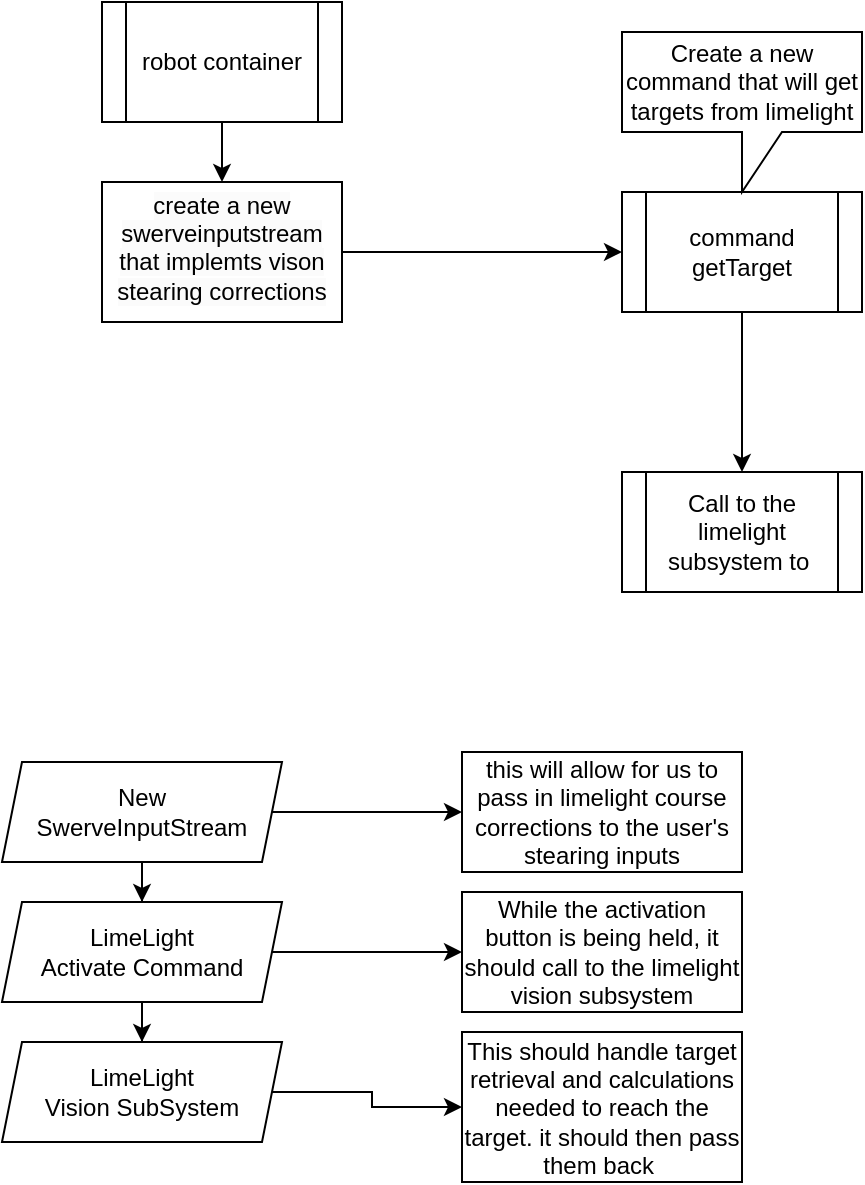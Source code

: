 <mxfile version="24.7.8" pages="2">
  <diagram name="Page-1" id="0rpQPjOwYsWJOKX8VRgC">
    <mxGraphModel dx="3354" dy="1356" grid="1" gridSize="10" guides="1" tooltips="1" connect="1" arrows="1" fold="1" page="1" pageScale="1" pageWidth="850" pageHeight="1100" math="0" shadow="0">
      <root>
        <mxCell id="0" />
        <mxCell id="1" parent="0" />
        <mxCell id="eah_Wrp4yX6WBgLpeoJf-4" value="" style="edgeStyle=orthogonalEdgeStyle;rounded=0;orthogonalLoop=1;jettySize=auto;html=1;" parent="1" source="eah_Wrp4yX6WBgLpeoJf-1" target="eah_Wrp4yX6WBgLpeoJf-8" edge="1">
          <mxGeometry relative="1" as="geometry">
            <mxPoint x="140" y="220" as="targetPoint" />
          </mxGeometry>
        </mxCell>
        <mxCell id="eah_Wrp4yX6WBgLpeoJf-1" value="robot container" style="shape=process;whiteSpace=wrap;html=1;backgroundOutline=1;" parent="1" vertex="1">
          <mxGeometry x="80" y="80" width="120" height="60" as="geometry" />
        </mxCell>
        <mxCell id="eah_Wrp4yX6WBgLpeoJf-15" value="" style="edgeStyle=orthogonalEdgeStyle;rounded=0;orthogonalLoop=1;jettySize=auto;html=1;" parent="1" source="eah_Wrp4yX6WBgLpeoJf-2" target="eah_Wrp4yX6WBgLpeoJf-14" edge="1">
          <mxGeometry relative="1" as="geometry" />
        </mxCell>
        <mxCell id="eah_Wrp4yX6WBgLpeoJf-2" value="command&lt;div&gt;get&lt;span style=&quot;background-color: initial;&quot;&gt;Target&lt;/span&gt;&lt;/div&gt;" style="shape=process;whiteSpace=wrap;html=1;backgroundOutline=1;" parent="1" vertex="1">
          <mxGeometry x="340" y="175" width="120" height="60" as="geometry" />
        </mxCell>
        <mxCell id="eah_Wrp4yX6WBgLpeoJf-10" style="edgeStyle=orthogonalEdgeStyle;rounded=0;orthogonalLoop=1;jettySize=auto;html=1;exitX=1;exitY=0.5;exitDx=0;exitDy=0;entryX=0;entryY=0.5;entryDx=0;entryDy=0;" parent="1" source="eah_Wrp4yX6WBgLpeoJf-8" target="eah_Wrp4yX6WBgLpeoJf-2" edge="1">
          <mxGeometry relative="1" as="geometry" />
        </mxCell>
        <mxCell id="eah_Wrp4yX6WBgLpeoJf-8" value="&#xa;&lt;span style=&quot;color: rgb(0, 0, 0); font-family: Helvetica; font-size: 12px; font-style: normal; font-variant-ligatures: normal; font-variant-caps: normal; font-weight: 400; letter-spacing: normal; orphans: 2; text-indent: 0px; text-transform: none; widows: 2; word-spacing: 0px; -webkit-text-stroke-width: 0px; white-space: normal; background-color: rgb(251, 251, 251); text-decoration-thickness: initial; text-decoration-style: initial; text-decoration-color: initial; float: none; display: inline !important;&quot;&gt;create a new swerveinputstream that implemts vison stearing corrections&lt;/span&gt;&#xa;&#xa;" style="rounded=0;whiteSpace=wrap;html=1;align=center;spacingTop=10;" parent="1" vertex="1">
          <mxGeometry x="80" y="170" width="120" height="70" as="geometry" />
        </mxCell>
        <mxCell id="eah_Wrp4yX6WBgLpeoJf-11" value="Create a new command that will get targets from limelight" style="shape=callout;whiteSpace=wrap;html=1;perimeter=calloutPerimeter;" parent="1" vertex="1">
          <mxGeometry x="340" y="95" width="120" height="80" as="geometry" />
        </mxCell>
        <mxCell id="eah_Wrp4yX6WBgLpeoJf-14" value="Call to the limelight subsystem to&amp;nbsp;" style="shape=process;whiteSpace=wrap;html=1;backgroundOutline=1;" parent="1" vertex="1">
          <mxGeometry x="340" y="315" width="120" height="60" as="geometry" />
        </mxCell>
        <mxCell id="eah_Wrp4yX6WBgLpeoJf-18" value="" style="edgeStyle=orthogonalEdgeStyle;rounded=0;orthogonalLoop=1;jettySize=auto;html=1;" parent="1" source="eah_Wrp4yX6WBgLpeoJf-16" target="eah_Wrp4yX6WBgLpeoJf-17" edge="1">
          <mxGeometry relative="1" as="geometry" />
        </mxCell>
        <mxCell id="eah_Wrp4yX6WBgLpeoJf-22" value="" style="edgeStyle=orthogonalEdgeStyle;rounded=0;orthogonalLoop=1;jettySize=auto;html=1;" parent="1" source="eah_Wrp4yX6WBgLpeoJf-16" target="eah_Wrp4yX6WBgLpeoJf-21" edge="1">
          <mxGeometry relative="1" as="geometry" />
        </mxCell>
        <mxCell id="eah_Wrp4yX6WBgLpeoJf-16" value="New&lt;div&gt;SwerveInputStream&lt;/div&gt;" style="shape=parallelogram;perimeter=parallelogramPerimeter;whiteSpace=wrap;html=1;fixedSize=1;size=10;" parent="1" vertex="1">
          <mxGeometry x="30" y="460" width="140" height="50" as="geometry" />
        </mxCell>
        <mxCell id="eah_Wrp4yX6WBgLpeoJf-20" value="" style="edgeStyle=orthogonalEdgeStyle;rounded=0;orthogonalLoop=1;jettySize=auto;html=1;" parent="1" source="eah_Wrp4yX6WBgLpeoJf-17" target="eah_Wrp4yX6WBgLpeoJf-19" edge="1">
          <mxGeometry relative="1" as="geometry" />
        </mxCell>
        <mxCell id="eah_Wrp4yX6WBgLpeoJf-24" value="" style="edgeStyle=orthogonalEdgeStyle;rounded=0;orthogonalLoop=1;jettySize=auto;html=1;" parent="1" source="eah_Wrp4yX6WBgLpeoJf-17" target="eah_Wrp4yX6WBgLpeoJf-23" edge="1">
          <mxGeometry relative="1" as="geometry" />
        </mxCell>
        <mxCell id="eah_Wrp4yX6WBgLpeoJf-17" value="LimeLight&lt;div&gt;Activate Command&lt;/div&gt;" style="shape=parallelogram;perimeter=parallelogramPerimeter;whiteSpace=wrap;html=1;fixedSize=1;size=10;" parent="1" vertex="1">
          <mxGeometry x="30" y="530" width="140" height="50" as="geometry" />
        </mxCell>
        <mxCell id="eah_Wrp4yX6WBgLpeoJf-26" value="" style="edgeStyle=orthogonalEdgeStyle;rounded=0;orthogonalLoop=1;jettySize=auto;html=1;" parent="1" source="eah_Wrp4yX6WBgLpeoJf-19" target="eah_Wrp4yX6WBgLpeoJf-25" edge="1">
          <mxGeometry relative="1" as="geometry" />
        </mxCell>
        <mxCell id="eah_Wrp4yX6WBgLpeoJf-19" value="LimeLight&lt;div&gt;Vision SubSystem&lt;/div&gt;" style="shape=parallelogram;perimeter=parallelogramPerimeter;whiteSpace=wrap;html=1;fixedSize=1;size=10;" parent="1" vertex="1">
          <mxGeometry x="30" y="600" width="140" height="50" as="geometry" />
        </mxCell>
        <mxCell id="eah_Wrp4yX6WBgLpeoJf-21" value="this will allow for us to pass in limelight course corrections to the user&#39;s stearing inputs" style="whiteSpace=wrap;html=1;" parent="1" vertex="1">
          <mxGeometry x="260" y="455" width="140" height="60" as="geometry" />
        </mxCell>
        <mxCell id="eah_Wrp4yX6WBgLpeoJf-23" value="While the activation button is being held, it should call to the limelight vision subsystem" style="whiteSpace=wrap;html=1;" parent="1" vertex="1">
          <mxGeometry x="260" y="525" width="140" height="60" as="geometry" />
        </mxCell>
        <mxCell id="eah_Wrp4yX6WBgLpeoJf-25" value="This should handle target retrieval and calculations needed to reach the target. it should then pass them back&amp;nbsp;" style="whiteSpace=wrap;html=1;" parent="1" vertex="1">
          <mxGeometry x="260" y="595" width="140" height="75" as="geometry" />
        </mxCell>
      </root>
    </mxGraphModel>
  </diagram>
  <diagram id="-WoqQx-fESFMOAoe_d0N" name="Page-2">
    <mxGraphModel dx="1231" dy="500" grid="1" gridSize="10" guides="1" tooltips="1" connect="1" arrows="1" fold="1" page="1" pageScale="1" pageWidth="850" pageHeight="1100" math="0" shadow="0">
      <root>
        <mxCell id="0" />
        <mxCell id="1" parent="0" />
        <mxCell id="YonnuxpWWJXZYO2jovRs-5" value="" style="edgeStyle=orthogonalEdgeStyle;rounded=0;orthogonalLoop=1;jettySize=auto;html=1;endArrow=none;endFill=0;strokeColor=#80FF00;" edge="1" parent="1" source="YonnuxpWWJXZYO2jovRs-1" target="YonnuxpWWJXZYO2jovRs-4">
          <mxGeometry relative="1" as="geometry" />
        </mxCell>
        <mxCell id="YonnuxpWWJXZYO2jovRs-1" value="RobotContainer" style="shape=hexagon;perimeter=hexagonPerimeter2;whiteSpace=wrap;html=1;fixedSize=1;fillColor=#fff2cc;strokeColor=#d6b656;" vertex="1" parent="1">
          <mxGeometry x="40" y="40" width="120" height="80" as="geometry" />
        </mxCell>
        <mxCell id="YonnuxpWWJXZYO2jovRs-12" style="edgeStyle=orthogonalEdgeStyle;rounded=0;orthogonalLoop=1;jettySize=auto;html=1;exitX=1;exitY=0.5;exitDx=0;exitDy=0;strokeColor=#FF0000;entryX=0.5;entryY=1;entryDx=0;entryDy=0;" edge="1" parent="1" source="YonnuxpWWJXZYO2jovRs-2" target="YonnuxpWWJXZYO2jovRs-13">
          <mxGeometry relative="1" as="geometry">
            <mxPoint x="240" y="330" as="targetPoint" />
            <Array as="points">
              <mxPoint x="230" y="450" />
            </Array>
          </mxGeometry>
        </mxCell>
        <mxCell id="YonnuxpWWJXZYO2jovRs-2" value="Subsystems" style="shape=hexagon;perimeter=hexagonPerimeter2;whiteSpace=wrap;html=1;fixedSize=1;fillColor=#fff2cc;strokeColor=#d6b656;" vertex="1" parent="1">
          <mxGeometry x="40" y="410" width="120" height="80" as="geometry" />
        </mxCell>
        <mxCell id="YonnuxpWWJXZYO2jovRs-10" value="" style="edgeStyle=orthogonalEdgeStyle;rounded=0;orthogonalLoop=1;jettySize=auto;html=1;endArrow=none;endFill=0;fillColor=#d5e8d4;strokeColor=#80FF00;" edge="1" parent="1" source="YonnuxpWWJXZYO2jovRs-3" target="YonnuxpWWJXZYO2jovRs-9">
          <mxGeometry relative="1" as="geometry" />
        </mxCell>
        <mxCell id="YonnuxpWWJXZYO2jovRs-15" style="edgeStyle=orthogonalEdgeStyle;rounded=0;orthogonalLoop=1;jettySize=auto;html=1;exitX=1;exitY=0.25;exitDx=0;exitDy=0;strokeColor=#FF0000;" edge="1" parent="1" source="YonnuxpWWJXZYO2jovRs-3" target="YonnuxpWWJXZYO2jovRs-16">
          <mxGeometry relative="1" as="geometry">
            <mxPoint x="240" y="200" as="targetPoint" />
          </mxGeometry>
        </mxCell>
        <mxCell id="YonnuxpWWJXZYO2jovRs-3" value="Commands" style="shape=hexagon;perimeter=hexagonPerimeter2;whiteSpace=wrap;html=1;fixedSize=1;fillColor=#fff2cc;strokeColor=#d6b656;" vertex="1" parent="1">
          <mxGeometry x="40" y="220" width="120" height="80" as="geometry" />
        </mxCell>
        <mxCell id="YonnuxpWWJXZYO2jovRs-6" style="edgeStyle=orthogonalEdgeStyle;rounded=0;orthogonalLoop=1;jettySize=auto;html=1;entryX=0.5;entryY=0;entryDx=0;entryDy=0;strokeColor=#80FF00;" edge="1" parent="1" source="YonnuxpWWJXZYO2jovRs-4" target="YonnuxpWWJXZYO2jovRs-3">
          <mxGeometry relative="1" as="geometry" />
        </mxCell>
        <mxCell id="YonnuxpWWJXZYO2jovRs-4" value="&lt;i style=&quot;font-size: 10px;&quot;&gt;&lt;font style=&quot;font-size: 10px;&quot;&gt;Houses keybindings/ commandbindings and calls to the Commands System&lt;/font&gt;&lt;/i&gt;" style="whiteSpace=wrap;html=1;align=left;fontSize=10;verticalAlign=middle;labelPosition=center;verticalLabelPosition=middle;labelBackgroundColor=none;labelBorderColor=none;spacing=2;spacingTop=-7;strokeColor=#80FF00;" vertex="1" parent="1">
          <mxGeometry x="40" y="140" width="120" height="60" as="geometry" />
        </mxCell>
        <mxCell id="YonnuxpWWJXZYO2jovRs-11" value="" style="edgeStyle=orthogonalEdgeStyle;rounded=0;orthogonalLoop=1;jettySize=auto;html=1;fillColor=#d5e8d4;strokeColor=#80FF00;" edge="1" parent="1" source="YonnuxpWWJXZYO2jovRs-9" target="YonnuxpWWJXZYO2jovRs-2">
          <mxGeometry relative="1" as="geometry" />
        </mxCell>
        <mxCell id="YonnuxpWWJXZYO2jovRs-9" value="&lt;font size=&quot;1&quot; style=&quot;&quot;&gt;&lt;i style=&quot;font-size: 9px;&quot;&gt;Commands import their respective Subsystems and imploment methods inside the class to atchieve a task that we call a command.&lt;/i&gt;&lt;/font&gt;" style="rounded=0;whiteSpace=wrap;html=1;align=left;fillColor=none;strokeColor=#80FF00;" vertex="1" parent="1">
          <mxGeometry x="40" y="320" width="120" height="70" as="geometry" />
        </mxCell>
        <mxCell id="YonnuxpWWJXZYO2jovRs-14" style="edgeStyle=orthogonalEdgeStyle;rounded=0;orthogonalLoop=1;jettySize=auto;html=1;exitX=0.5;exitY=0;exitDx=0;exitDy=0;entryX=1;entryY=0.75;entryDx=0;entryDy=0;fontColor=#FF0000;strokeColor=#FF0000;" edge="1" parent="1" source="YonnuxpWWJXZYO2jovRs-13" target="YonnuxpWWJXZYO2jovRs-3">
          <mxGeometry relative="1" as="geometry">
            <Array as="points">
              <mxPoint x="230" y="277" />
            </Array>
          </mxGeometry>
        </mxCell>
        <mxCell id="YonnuxpWWJXZYO2jovRs-13" value="&lt;i&gt;&lt;font style=&quot;font-size: 9px;&quot;&gt;A Subsystem must imploment all task that you want to be able to call upon in the Commands Class&lt;/font&gt;&lt;/i&gt;" style="rounded=0;html=1;strokeColor=#FF0000;align=left;verticalAlign=top;whiteSpace=wrap;spacing=2;spacingTop=-7;" vertex="1" parent="1">
          <mxGeometry x="170" y="320" width="120" height="70" as="geometry" />
        </mxCell>
        <mxCell id="YonnuxpWWJXZYO2jovRs-17" style="edgeStyle=orthogonalEdgeStyle;rounded=0;orthogonalLoop=1;jettySize=auto;html=1;exitX=0.5;exitY=0;exitDx=0;exitDy=0;entryX=1;entryY=0.5;entryDx=0;entryDy=0;strokeColor=#FF0000;" edge="1" parent="1" source="YonnuxpWWJXZYO2jovRs-16" target="YonnuxpWWJXZYO2jovRs-1">
          <mxGeometry relative="1" as="geometry" />
        </mxCell>
        <mxCell id="YonnuxpWWJXZYO2jovRs-16" value="&lt;font style=&quot;font-size: 9px;&quot;&gt;Commands are used to keep code clean and simple. this helps changes easier and reduces unintended bugs&amp;nbsp;&lt;/font&gt;" style="rounded=0;whiteSpace=wrap;html=1;align=left;strokeColor=#FF0000;" vertex="1" parent="1">
          <mxGeometry x="170" y="140" width="120" height="60" as="geometry" />
        </mxCell>
        <mxCell id="YonnuxpWWJXZYO2jovRs-18" value="" style="line;strokeWidth=2;direction=south;html=1;" vertex="1" parent="1">
          <mxGeometry x="310" y="40" width="10" height="460" as="geometry" />
        </mxCell>
        <mxCell id="YonnuxpWWJXZYO2jovRs-26" value="" style="edgeStyle=orthogonalEdgeStyle;rounded=0;orthogonalLoop=1;jettySize=auto;html=1;flowAnimation=1;exitX=0.375;exitY=1;exitDx=0;exitDy=0;entryX=0.5;entryY=0;entryDx=0;entryDy=0;endArrow=none;endFill=0;" edge="1" parent="1" source="YonnuxpWWJXZYO2jovRs-19" target="YonnuxpWWJXZYO2jovRs-25">
          <mxGeometry relative="1" as="geometry" />
        </mxCell>
        <mxCell id="YonnuxpWWJXZYO2jovRs-19" value="RobotContainer" style="shape=hexagon;perimeter=hexagonPerimeter2;whiteSpace=wrap;html=1;fixedSize=1;fillColor=#fff2cc;strokeColor=#d6b656;" vertex="1" parent="1">
          <mxGeometry x="360" y="40" width="120" height="80" as="geometry" />
        </mxCell>
        <mxCell id="YonnuxpWWJXZYO2jovRs-29" value="" style="edgeStyle=orthogonalEdgeStyle;rounded=0;orthogonalLoop=1;jettySize=auto;html=1;flowAnimation=1;exitX=0.332;exitY=0.999;exitDx=0;exitDy=0;exitPerimeter=0;endArrow=none;endFill=0;" edge="1" parent="1" source="YonnuxpWWJXZYO2jovRs-20" target="YonnuxpWWJXZYO2jovRs-28">
          <mxGeometry relative="1" as="geometry" />
        </mxCell>
        <mxCell id="YonnuxpWWJXZYO2jovRs-46" style="edgeStyle=orthogonalEdgeStyle;rounded=0;orthogonalLoop=1;jettySize=auto;html=1;exitX=0.625;exitY=0;exitDx=0;exitDy=0;entryX=1;entryY=0.5;entryDx=0;entryDy=0;flowAnimation=1;endArrow=none;endFill=0;" edge="1" parent="1" source="YonnuxpWWJXZYO2jovRs-20" target="YonnuxpWWJXZYO2jovRs-35">
          <mxGeometry relative="1" as="geometry">
            <Array as="points">
              <mxPoint x="555" y="138" />
            </Array>
          </mxGeometry>
        </mxCell>
        <mxCell id="YonnuxpWWJXZYO2jovRs-20" value="Commands" style="shape=hexagon;perimeter=hexagonPerimeter2;whiteSpace=wrap;html=1;fixedSize=1;fillColor=#fff2cc;strokeColor=#d6b656;" vertex="1" parent="1">
          <mxGeometry x="480" y="160" width="120" height="80" as="geometry" />
        </mxCell>
        <mxCell id="YonnuxpWWJXZYO2jovRs-32" value="" style="edgeStyle=orthogonalEdgeStyle;rounded=0;orthogonalLoop=1;jettySize=auto;html=1;flowAnimation=1;" edge="1" parent="1" source="YonnuxpWWJXZYO2jovRs-21" target="YonnuxpWWJXZYO2jovRs-31">
          <mxGeometry relative="1" as="geometry" />
        </mxCell>
        <mxCell id="YonnuxpWWJXZYO2jovRs-21" value="Subsystems" style="shape=hexagon;perimeter=hexagonPerimeter2;whiteSpace=wrap;html=1;fixedSize=1;fillColor=#fff2cc;strokeColor=#d6b656;" vertex="1" parent="1">
          <mxGeometry x="600" y="280" width="120" height="80" as="geometry" />
        </mxCell>
        <mxCell id="YonnuxpWWJXZYO2jovRs-27" style="edgeStyle=orthogonalEdgeStyle;rounded=0;orthogonalLoop=1;jettySize=auto;html=1;exitX=0.5;exitY=1;exitDx=0;exitDy=0;flowAnimation=1;" edge="1" parent="1" source="YonnuxpWWJXZYO2jovRs-25" target="YonnuxpWWJXZYO2jovRs-20">
          <mxGeometry relative="1" as="geometry" />
        </mxCell>
        <mxCell id="YonnuxpWWJXZYO2jovRs-37" value="1" style="edgeLabel;html=1;align=center;verticalAlign=middle;resizable=0;points=[];" vertex="1" connectable="0" parent="YonnuxpWWJXZYO2jovRs-27">
          <mxGeometry x="0.196" y="2" relative="1" as="geometry">
            <mxPoint as="offset" />
          </mxGeometry>
        </mxCell>
        <mxCell id="YonnuxpWWJXZYO2jovRs-25" value="&lt;font style=&quot;font-size: 8px;&quot;&gt;If &#39;A&#39; is pressed,&lt;/font&gt;&lt;div style=&quot;font-size: 8px;&quot;&gt;&lt;font style=&quot;font-size: 8px;&quot;&gt;call command.armUp&lt;/font&gt;&lt;/div&gt;" style="whiteSpace=wrap;html=1;fillColor=#f5f5f5;strokeColor=#666666;fontColor=#333333;glass=0;rounded=0;align=center;spacingTop=-5;" vertex="1" parent="1">
          <mxGeometry x="360" y="150" width="90" height="30" as="geometry" />
        </mxCell>
        <mxCell id="YonnuxpWWJXZYO2jovRs-30" style="edgeStyle=orthogonalEdgeStyle;rounded=0;orthogonalLoop=1;jettySize=auto;html=1;exitX=0.5;exitY=1;exitDx=0;exitDy=0;entryX=0;entryY=0.5;entryDx=0;entryDy=0;flowAnimation=1;" edge="1" parent="1" source="YonnuxpWWJXZYO2jovRs-28" target="YonnuxpWWJXZYO2jovRs-21">
          <mxGeometry relative="1" as="geometry" />
        </mxCell>
        <mxCell id="YonnuxpWWJXZYO2jovRs-39" value="2" style="edgeLabel;html=1;align=center;verticalAlign=middle;resizable=0;points=[];" vertex="1" connectable="0" parent="YonnuxpWWJXZYO2jovRs-30">
          <mxGeometry x="0.006" y="-1" relative="1" as="geometry">
            <mxPoint as="offset" />
          </mxGeometry>
        </mxCell>
        <mxCell id="YonnuxpWWJXZYO2jovRs-28" value="&lt;div style=&quot;font-size: 8px;&quot;&gt;Execute&lt;/div&gt;subsystem.arm.setAngle(max)" style="whiteSpace=wrap;html=1;fillColor=#f5f5f5;strokeColor=#666666;fontSize=8;fontColor=#333333;" vertex="1" parent="1">
          <mxGeometry x="460" y="270" width="120" height="30" as="geometry" />
        </mxCell>
        <mxCell id="YonnuxpWWJXZYO2jovRs-33" style="edgeStyle=orthogonalEdgeStyle;rounded=0;orthogonalLoop=1;jettySize=auto;html=1;entryX=0.625;entryY=1;entryDx=0;entryDy=0;flowAnimation=1;" edge="1" parent="1" source="YonnuxpWWJXZYO2jovRs-31" target="YonnuxpWWJXZYO2jovRs-20">
          <mxGeometry relative="1" as="geometry">
            <Array as="points">
              <mxPoint x="660" y="260" />
              <mxPoint x="555" y="260" />
            </Array>
          </mxGeometry>
        </mxCell>
        <mxCell id="YonnuxpWWJXZYO2jovRs-41" value="3" style="edgeLabel;html=1;align=center;verticalAlign=middle;resizable=0;points=[];" vertex="1" connectable="0" parent="YonnuxpWWJXZYO2jovRs-33">
          <mxGeometry x="0.026" y="1" relative="1" as="geometry">
            <mxPoint x="-18" y="-4" as="offset" />
          </mxGeometry>
        </mxCell>
        <mxCell id="YonnuxpWWJXZYO2jovRs-31" value="&lt;i style=&quot;font-size: 8px;&quot;&gt;&lt;font style=&quot;font-size: 8px;&quot;&gt;Rotated arm to the angle&lt;/font&gt;&lt;/i&gt;" style="whiteSpace=wrap;html=1;fillColor=#f5f5f5;strokeColor=#666666;fontColor=#333333;verticalAlign=top;fontSize=8;spacingTop=-7;" vertex="1" parent="1">
          <mxGeometry x="600" y="250" width="50" height="20" as="geometry" />
        </mxCell>
        <mxCell id="YonnuxpWWJXZYO2jovRs-36" style="edgeStyle=orthogonalEdgeStyle;rounded=0;orthogonalLoop=1;jettySize=auto;html=1;entryX=0.625;entryY=1;entryDx=0;entryDy=0;flowAnimation=1;exitX=0;exitY=0.5;exitDx=0;exitDy=0;" edge="1" parent="1" source="YonnuxpWWJXZYO2jovRs-35" target="YonnuxpWWJXZYO2jovRs-19">
          <mxGeometry relative="1" as="geometry">
            <mxPoint x="560" y="110" as="sourcePoint" />
            <Array as="points">
              <mxPoint x="435" y="140" />
            </Array>
          </mxGeometry>
        </mxCell>
        <mxCell id="YonnuxpWWJXZYO2jovRs-42" value="4" style="edgeLabel;html=1;align=center;verticalAlign=middle;resizable=0;points=[];" vertex="1" connectable="0" parent="YonnuxpWWJXZYO2jovRs-36">
          <mxGeometry x="0.255" y="-1" relative="1" as="geometry">
            <mxPoint x="14" y="1" as="offset" />
          </mxGeometry>
        </mxCell>
        <mxCell id="YonnuxpWWJXZYO2jovRs-35" value="Command ran" style="rounded=0;whiteSpace=wrap;html=1;fontSize=9;fontStyle=2;fillColor=#f5f5f5;fontColor=#333333;strokeColor=#666666;" vertex="1" parent="1">
          <mxGeometry x="470" y="130" width="70" height="15" as="geometry" />
        </mxCell>
        <mxCell id="YonnuxpWWJXZYO2jovRs-44" value="Note" style="shape=note;strokeWidth=2;fontSize=14;size=13;whiteSpace=wrap;html=1;fillColor=#FFFBF0;strokeColor=#FFF2CC;fontColor=#666600;" vertex="1" parent="1">
          <mxGeometry x="635" y="15" width="185" height="130" as="geometry" />
        </mxCell>
      </root>
    </mxGraphModel>
  </diagram>
</mxfile>

